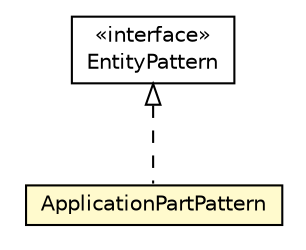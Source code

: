 #!/usr/local/bin/dot
#
# Class diagram 
# Generated by UMLGraph version R5_6-24-gf6e263 (http://www.umlgraph.org/)
#

digraph G {
	edge [fontname="Helvetica",fontsize=10,labelfontname="Helvetica",labelfontsize=10];
	node [fontname="Helvetica",fontsize=10,shape=plaintext];
	nodesep=0.25;
	ranksep=0.5;
	// org.universAAL.middleware.interfaces.configuration.configurationEditionTypes.pattern.EntityPattern
	c93779 [label=<<table title="org.universAAL.middleware.interfaces.configuration.configurationEditionTypes.pattern.EntityPattern" border="0" cellborder="1" cellspacing="0" cellpadding="2" port="p" href="./EntityPattern.html">
		<tr><td><table border="0" cellspacing="0" cellpadding="1">
<tr><td align="center" balign="center"> &#171;interface&#187; </td></tr>
<tr><td align="center" balign="center"> EntityPattern </td></tr>
		</table></td></tr>
		</table>>, URL="./EntityPattern.html", fontname="Helvetica", fontcolor="black", fontsize=10.0];
	// org.universAAL.middleware.interfaces.configuration.configurationEditionTypes.pattern.ApplicationPartPattern
	c93783 [label=<<table title="org.universAAL.middleware.interfaces.configuration.configurationEditionTypes.pattern.ApplicationPartPattern" border="0" cellborder="1" cellspacing="0" cellpadding="2" port="p" bgcolor="lemonChiffon" href="./ApplicationPartPattern.html">
		<tr><td><table border="0" cellspacing="0" cellpadding="1">
<tr><td align="center" balign="center"> ApplicationPartPattern </td></tr>
		</table></td></tr>
		</table>>, URL="./ApplicationPartPattern.html", fontname="Helvetica", fontcolor="black", fontsize=10.0];
	//org.universAAL.middleware.interfaces.configuration.configurationEditionTypes.pattern.ApplicationPartPattern implements org.universAAL.middleware.interfaces.configuration.configurationEditionTypes.pattern.EntityPattern
	c93779:p -> c93783:p [dir=back,arrowtail=empty,style=dashed];
}

